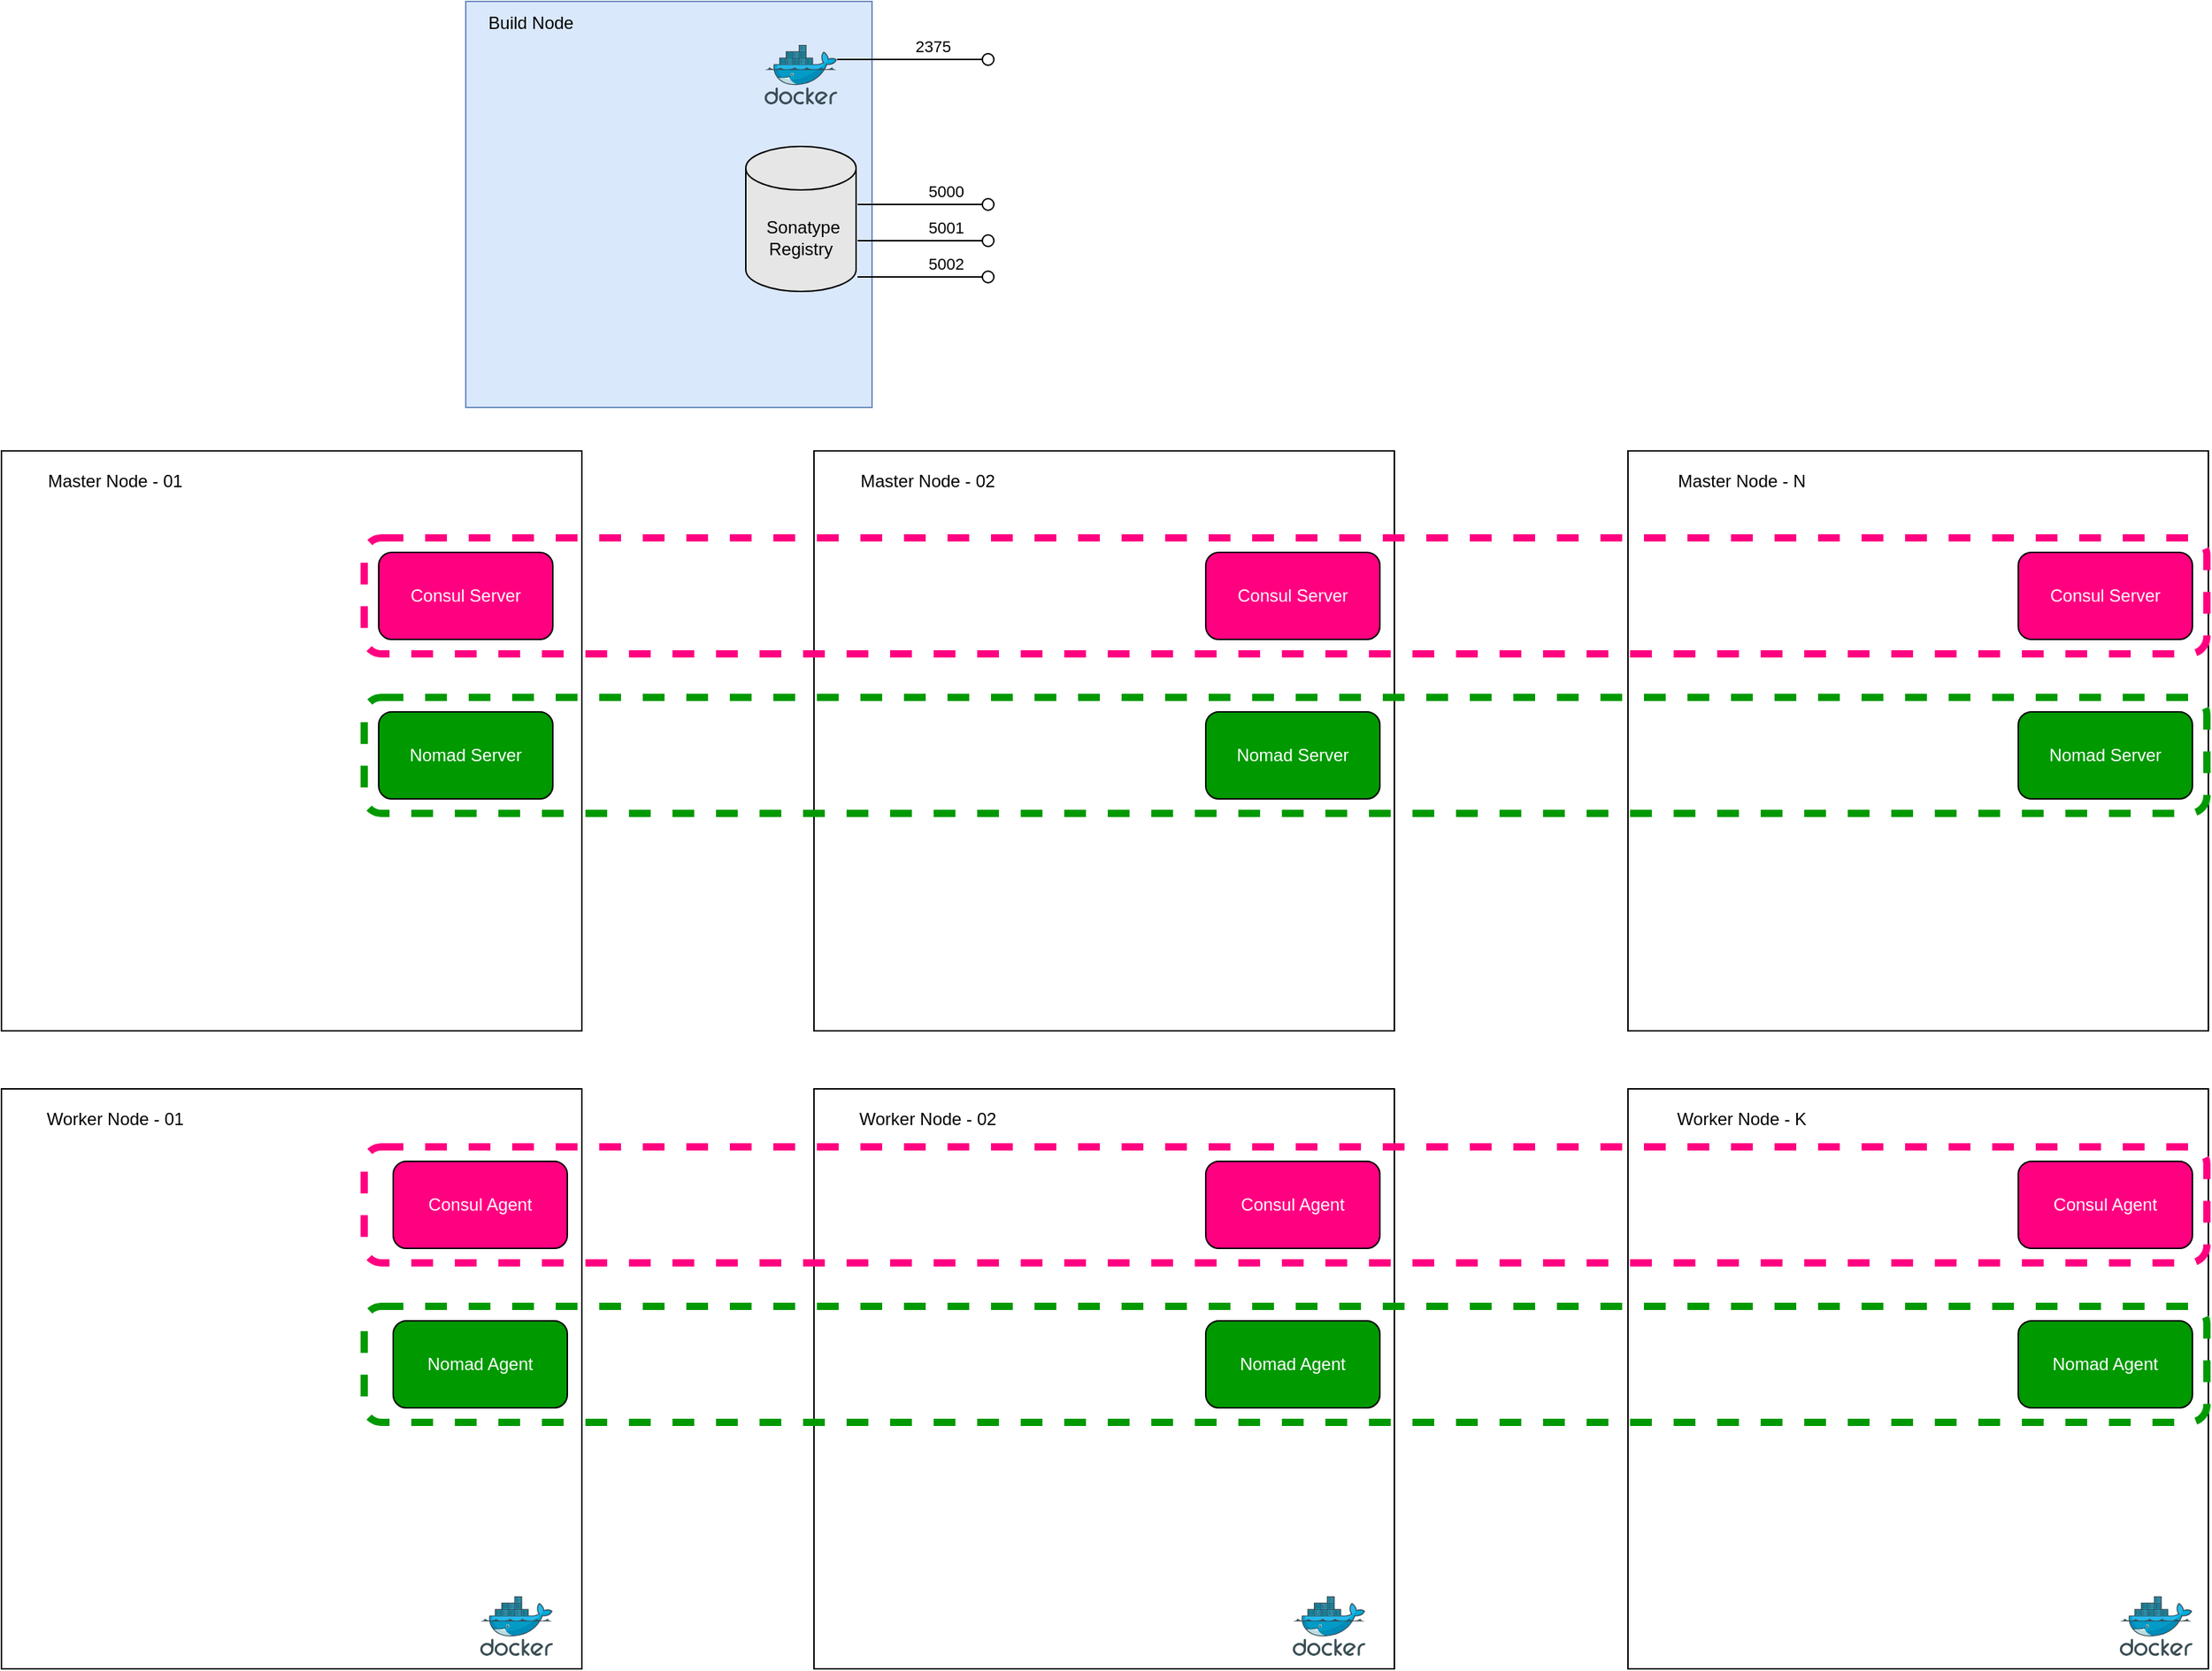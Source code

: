 <mxfile version="20.5.1" type="github">
  <diagram id="6FrJkTGqepBg1Tuwh8yL" name="Seite-1">
    <mxGraphModel dx="1758" dy="945" grid="1" gridSize="10" guides="1" tooltips="1" connect="1" arrows="1" fold="1" page="1" pageScale="1" pageWidth="827" pageHeight="1169" math="0" shadow="0">
      <root>
        <mxCell id="0" />
        <mxCell id="1" parent="0" />
        <mxCell id="x0Fxw4ORqw18cPwXKs9--8" value="" style="group;fillColor=#E6E6E6;" parent="1" vertex="1" connectable="0">
          <mxGeometry x="440" y="50" width="280" height="280" as="geometry" />
        </mxCell>
        <mxCell id="x0Fxw4ORqw18cPwXKs9--1" value="" style="whiteSpace=wrap;html=1;aspect=fixed;fillColor=#dae8fc;strokeColor=#6c8ebf;" parent="x0Fxw4ORqw18cPwXKs9--8" vertex="1">
          <mxGeometry width="280" height="280" as="geometry" />
        </mxCell>
        <mxCell id="x0Fxw4ORqw18cPwXKs9--7" value="Build Node" style="text;html=1;strokeColor=none;fillColor=none;align=center;verticalAlign=middle;whiteSpace=wrap;rounded=0;" parent="x0Fxw4ORqw18cPwXKs9--8" vertex="1">
          <mxGeometry width="90" height="30" as="geometry" />
        </mxCell>
        <mxCell id="Fz0lCOCFPgg_8n7OzY3J-1" value="" style="sketch=0;aspect=fixed;html=1;points=[];align=center;image;fontSize=12;image=img/lib/mscae/Docker.svg;labelPosition=center;verticalLabelPosition=top;verticalAlign=bottom;labelBackgroundColor=none;" vertex="1" parent="x0Fxw4ORqw18cPwXKs9--8">
          <mxGeometry x="206" y="30" width="50" height="41" as="geometry" />
        </mxCell>
        <mxCell id="Fz0lCOCFPgg_8n7OzY3J-4" value="&lt;span style=&quot;background-color: initial;&quot;&gt;&amp;nbsp;Sonatype Registry&lt;/span&gt;" style="shape=cylinder3;whiteSpace=wrap;html=1;boundedLbl=1;backgroundOutline=1;size=15;labelBackgroundColor=none;fontColor=none;fillColor=#E6E6E6;" vertex="1" parent="x0Fxw4ORqw18cPwXKs9--8">
          <mxGeometry x="193" y="100" width="76" height="100" as="geometry" />
        </mxCell>
        <mxCell id="x0Fxw4ORqw18cPwXKs9--10" value="" style="group" parent="1" vertex="1" connectable="0">
          <mxGeometry x="120" y="360" width="400" height="400" as="geometry" />
        </mxCell>
        <mxCell id="x0Fxw4ORqw18cPwXKs9--3" value="" style="whiteSpace=wrap;html=1;aspect=fixed;" parent="x0Fxw4ORqw18cPwXKs9--10" vertex="1">
          <mxGeometry width="400" height="400" as="geometry" />
        </mxCell>
        <mxCell id="x0Fxw4ORqw18cPwXKs9--9" value="Master Node - 01" style="text;html=1;strokeColor=none;fillColor=none;align=center;verticalAlign=middle;whiteSpace=wrap;rounded=0;" parent="x0Fxw4ORqw18cPwXKs9--10" vertex="1">
          <mxGeometry width="157.143" height="42.857" as="geometry" />
        </mxCell>
        <mxCell id="Fz0lCOCFPgg_8n7OzY3J-66" value="Consul Server" style="rounded=1;whiteSpace=wrap;html=1;labelBackgroundColor=none;fontColor=#FFFFFF;fillColor=#FF0080;" vertex="1" parent="x0Fxw4ORqw18cPwXKs9--10">
          <mxGeometry x="260" y="70" width="120" height="60" as="geometry" />
        </mxCell>
        <mxCell id="Fz0lCOCFPgg_8n7OzY3J-85" value="Nomad Server" style="rounded=1;whiteSpace=wrap;html=1;labelBackgroundColor=none;fontColor=#FFFFFF;fillColor=#009900;" vertex="1" parent="x0Fxw4ORqw18cPwXKs9--10">
          <mxGeometry x="260" y="180" width="120" height="60" as="geometry" />
        </mxCell>
        <mxCell id="Fz0lCOCFPgg_8n7OzY3J-6" value="2375" style="html=1;verticalAlign=bottom;labelBackgroundColor=none;endArrow=oval;endFill=0;endSize=8;rounded=0;fontColor=none;align=left;" edge="1" parent="1">
          <mxGeometry width="160" relative="1" as="geometry">
            <mxPoint x="696" y="90" as="sourcePoint" />
            <mxPoint x="800" y="90" as="targetPoint" />
          </mxGeometry>
        </mxCell>
        <mxCell id="Fz0lCOCFPgg_8n7OzY3J-7" value="5000" style="html=1;verticalAlign=bottom;labelBackgroundColor=none;endArrow=oval;endFill=0;endSize=8;rounded=0;fontColor=none;align=left;" edge="1" parent="1">
          <mxGeometry x="0.048" width="160" relative="1" as="geometry">
            <mxPoint x="710" y="190" as="sourcePoint" />
            <mxPoint x="800" y="190" as="targetPoint" />
            <mxPoint as="offset" />
          </mxGeometry>
        </mxCell>
        <mxCell id="Fz0lCOCFPgg_8n7OzY3J-8" value="5001" style="html=1;verticalAlign=bottom;labelBackgroundColor=none;endArrow=oval;endFill=0;endSize=8;rounded=0;fontColor=none;align=left;" edge="1" parent="1">
          <mxGeometry x="0.048" width="160" relative="1" as="geometry">
            <mxPoint x="710" y="215" as="sourcePoint" />
            <mxPoint x="800" y="215" as="targetPoint" />
            <mxPoint as="offset" />
          </mxGeometry>
        </mxCell>
        <mxCell id="Fz0lCOCFPgg_8n7OzY3J-10" value="5002" style="html=1;verticalAlign=bottom;labelBackgroundColor=none;endArrow=oval;endFill=0;endSize=8;rounded=0;fontColor=none;align=left;" edge="1" parent="1">
          <mxGeometry x="0.048" width="160" relative="1" as="geometry">
            <mxPoint x="710" y="240" as="sourcePoint" />
            <mxPoint x="800" y="240" as="targetPoint" />
            <mxPoint as="offset" />
          </mxGeometry>
        </mxCell>
        <mxCell id="Fz0lCOCFPgg_8n7OzY3J-45" value="" style="group" vertex="1" connectable="0" parent="1">
          <mxGeometry x="120" y="800" width="400" height="400" as="geometry" />
        </mxCell>
        <mxCell id="Fz0lCOCFPgg_8n7OzY3J-46" value="" style="whiteSpace=wrap;html=1;aspect=fixed;" vertex="1" parent="Fz0lCOCFPgg_8n7OzY3J-45">
          <mxGeometry width="400" height="400" as="geometry" />
        </mxCell>
        <mxCell id="Fz0lCOCFPgg_8n7OzY3J-47" value="Worker Node - 01" style="text;html=1;strokeColor=none;fillColor=none;align=center;verticalAlign=middle;whiteSpace=wrap;rounded=0;" vertex="1" parent="Fz0lCOCFPgg_8n7OzY3J-45">
          <mxGeometry width="157.143" height="42.857" as="geometry" />
        </mxCell>
        <mxCell id="Fz0lCOCFPgg_8n7OzY3J-60" value="" style="sketch=0;aspect=fixed;html=1;points=[];align=center;image;fontSize=12;image=img/lib/mscae/Docker.svg;labelPosition=center;verticalLabelPosition=top;verticalAlign=bottom;labelBackgroundColor=none;" vertex="1" parent="Fz0lCOCFPgg_8n7OzY3J-45">
          <mxGeometry x="330" y="350" width="50" height="41" as="geometry" />
        </mxCell>
        <mxCell id="Fz0lCOCFPgg_8n7OzY3J-77" value="Consul Agent" style="rounded=1;whiteSpace=wrap;html=1;labelBackgroundColor=none;fontColor=#FFFFFF;fillColor=#FF0080;" vertex="1" parent="Fz0lCOCFPgg_8n7OzY3J-45">
          <mxGeometry x="270" y="50" width="120" height="60" as="geometry" />
        </mxCell>
        <mxCell id="Fz0lCOCFPgg_8n7OzY3J-88" value="Nomad Agent" style="rounded=1;whiteSpace=wrap;html=1;labelBackgroundColor=none;fontColor=#FFFFFF;fillColor=#009900;" vertex="1" parent="Fz0lCOCFPgg_8n7OzY3J-45">
          <mxGeometry x="270" y="160" width="120" height="60" as="geometry" />
        </mxCell>
        <mxCell id="Fz0lCOCFPgg_8n7OzY3J-48" value="" style="group" vertex="1" connectable="0" parent="1">
          <mxGeometry x="680" y="360" width="400" height="430" as="geometry" />
        </mxCell>
        <mxCell id="Fz0lCOCFPgg_8n7OzY3J-49" value="" style="whiteSpace=wrap;html=1;aspect=fixed;" vertex="1" parent="Fz0lCOCFPgg_8n7OzY3J-48">
          <mxGeometry width="400" height="400" as="geometry" />
        </mxCell>
        <mxCell id="Fz0lCOCFPgg_8n7OzY3J-50" value="Master Node - 02" style="text;html=1;strokeColor=none;fillColor=none;align=center;verticalAlign=middle;whiteSpace=wrap;rounded=0;" vertex="1" parent="Fz0lCOCFPgg_8n7OzY3J-48">
          <mxGeometry width="157.143" height="42.857" as="geometry" />
        </mxCell>
        <mxCell id="Fz0lCOCFPgg_8n7OzY3J-67" value="Consul Server" style="rounded=1;whiteSpace=wrap;html=1;labelBackgroundColor=none;fontColor=#FFFFFF;fillColor=#FF0080;" vertex="1" parent="Fz0lCOCFPgg_8n7OzY3J-48">
          <mxGeometry x="270" y="70" width="120" height="60" as="geometry" />
        </mxCell>
        <mxCell id="Fz0lCOCFPgg_8n7OzY3J-86" value="Nomad Server" style="rounded=1;whiteSpace=wrap;html=1;labelBackgroundColor=none;fontColor=#FFFFFF;fillColor=#009900;" vertex="1" parent="Fz0lCOCFPgg_8n7OzY3J-48">
          <mxGeometry x="270" y="180" width="120" height="60" as="geometry" />
        </mxCell>
        <mxCell id="Fz0lCOCFPgg_8n7OzY3J-51" value="" style="group" vertex="1" connectable="0" parent="1">
          <mxGeometry x="1241" y="360" width="400" height="400" as="geometry" />
        </mxCell>
        <mxCell id="Fz0lCOCFPgg_8n7OzY3J-52" value="" style="whiteSpace=wrap;html=1;aspect=fixed;" vertex="1" parent="Fz0lCOCFPgg_8n7OzY3J-51">
          <mxGeometry width="400" height="400" as="geometry" />
        </mxCell>
        <mxCell id="Fz0lCOCFPgg_8n7OzY3J-53" value="Master Node - N" style="text;html=1;strokeColor=none;fillColor=none;align=center;verticalAlign=middle;whiteSpace=wrap;rounded=0;" vertex="1" parent="Fz0lCOCFPgg_8n7OzY3J-51">
          <mxGeometry width="157.143" height="42.857" as="geometry" />
        </mxCell>
        <mxCell id="Fz0lCOCFPgg_8n7OzY3J-68" value="Consul Server" style="rounded=1;whiteSpace=wrap;html=1;labelBackgroundColor=none;fontColor=#FFFFFF;fillColor=#FF0080;" vertex="1" parent="Fz0lCOCFPgg_8n7OzY3J-51">
          <mxGeometry x="269" y="70" width="120" height="60" as="geometry" />
        </mxCell>
        <mxCell id="Fz0lCOCFPgg_8n7OzY3J-87" value="Nomad Server" style="rounded=1;whiteSpace=wrap;html=1;labelBackgroundColor=none;fontColor=#FFFFFF;fillColor=#009900;" vertex="1" parent="Fz0lCOCFPgg_8n7OzY3J-51">
          <mxGeometry x="269" y="180" width="120" height="60" as="geometry" />
        </mxCell>
        <mxCell id="Fz0lCOCFPgg_8n7OzY3J-54" value="" style="group" vertex="1" connectable="0" parent="1">
          <mxGeometry x="680" y="800" width="400" height="400" as="geometry" />
        </mxCell>
        <mxCell id="Fz0lCOCFPgg_8n7OzY3J-55" value="" style="whiteSpace=wrap;html=1;aspect=fixed;" vertex="1" parent="Fz0lCOCFPgg_8n7OzY3J-54">
          <mxGeometry width="400" height="400" as="geometry" />
        </mxCell>
        <mxCell id="Fz0lCOCFPgg_8n7OzY3J-56" value="Worker Node - 02" style="text;html=1;strokeColor=none;fillColor=none;align=center;verticalAlign=middle;whiteSpace=wrap;rounded=0;" vertex="1" parent="Fz0lCOCFPgg_8n7OzY3J-54">
          <mxGeometry width="157.143" height="42.857" as="geometry" />
        </mxCell>
        <mxCell id="Fz0lCOCFPgg_8n7OzY3J-61" value="" style="sketch=0;aspect=fixed;html=1;points=[];align=center;image;fontSize=12;image=img/lib/mscae/Docker.svg;labelPosition=center;verticalLabelPosition=top;verticalAlign=bottom;labelBackgroundColor=none;" vertex="1" parent="Fz0lCOCFPgg_8n7OzY3J-54">
          <mxGeometry x="330" y="350" width="50" height="41" as="geometry" />
        </mxCell>
        <mxCell id="Fz0lCOCFPgg_8n7OzY3J-84" value="Consul Agent" style="rounded=1;whiteSpace=wrap;html=1;labelBackgroundColor=none;fontColor=#FFFFFF;fillColor=#FF0080;" vertex="1" parent="Fz0lCOCFPgg_8n7OzY3J-54">
          <mxGeometry x="270" y="50" width="120" height="60" as="geometry" />
        </mxCell>
        <mxCell id="Fz0lCOCFPgg_8n7OzY3J-101" value="Nomad Agent" style="rounded=1;whiteSpace=wrap;html=1;labelBackgroundColor=none;fontColor=#FFFFFF;fillColor=#009900;" vertex="1" parent="Fz0lCOCFPgg_8n7OzY3J-54">
          <mxGeometry x="270" y="160" width="120" height="60" as="geometry" />
        </mxCell>
        <mxCell id="Fz0lCOCFPgg_8n7OzY3J-57" value="" style="group" vertex="1" connectable="0" parent="1">
          <mxGeometry x="1241" y="800" width="400" height="400" as="geometry" />
        </mxCell>
        <mxCell id="Fz0lCOCFPgg_8n7OzY3J-58" value="" style="whiteSpace=wrap;html=1;aspect=fixed;" vertex="1" parent="Fz0lCOCFPgg_8n7OzY3J-57">
          <mxGeometry width="400" height="400" as="geometry" />
        </mxCell>
        <mxCell id="Fz0lCOCFPgg_8n7OzY3J-59" value="Worker Node - K" style="text;html=1;strokeColor=none;fillColor=none;align=center;verticalAlign=middle;whiteSpace=wrap;rounded=0;" vertex="1" parent="Fz0lCOCFPgg_8n7OzY3J-57">
          <mxGeometry width="157.143" height="42.857" as="geometry" />
        </mxCell>
        <mxCell id="Fz0lCOCFPgg_8n7OzY3J-62" value="" style="sketch=0;aspect=fixed;html=1;points=[];align=center;image;fontSize=12;image=img/lib/mscae/Docker.svg;labelPosition=center;verticalLabelPosition=top;verticalAlign=bottom;labelBackgroundColor=none;" vertex="1" parent="Fz0lCOCFPgg_8n7OzY3J-57">
          <mxGeometry x="339" y="350" width="50" height="41" as="geometry" />
        </mxCell>
        <mxCell id="Fz0lCOCFPgg_8n7OzY3J-83" value="Consul Agent" style="rounded=1;whiteSpace=wrap;html=1;labelBackgroundColor=none;fontColor=#FFFFFF;fillColor=#FF0080;" vertex="1" parent="Fz0lCOCFPgg_8n7OzY3J-57">
          <mxGeometry x="269" y="50" width="120" height="60" as="geometry" />
        </mxCell>
        <mxCell id="Fz0lCOCFPgg_8n7OzY3J-102" value="Nomad Agent" style="rounded=1;whiteSpace=wrap;html=1;labelBackgroundColor=none;fontColor=#FFFFFF;fillColor=#009900;" vertex="1" parent="Fz0lCOCFPgg_8n7OzY3J-57">
          <mxGeometry x="269" y="160" width="120" height="60" as="geometry" />
        </mxCell>
        <mxCell id="Fz0lCOCFPgg_8n7OzY3J-104" value="" style="rounded=1;whiteSpace=wrap;html=1;labelBackgroundColor=none;fontColor=#FFFFFF;fillColor=none;strokeColor=#FF0080;dashed=1;strokeWidth=5;" vertex="1" parent="1">
          <mxGeometry x="370" y="420" width="1270" height="80" as="geometry" />
        </mxCell>
        <mxCell id="Fz0lCOCFPgg_8n7OzY3J-105" value="" style="rounded=1;whiteSpace=wrap;html=1;labelBackgroundColor=none;fontColor=#FFFFFF;fillColor=none;strokeColor=#FF0080;dashed=1;strokeWidth=5;" vertex="1" parent="1">
          <mxGeometry x="370" y="840" width="1270" height="80" as="geometry" />
        </mxCell>
        <mxCell id="Fz0lCOCFPgg_8n7OzY3J-106" value="" style="rounded=1;whiteSpace=wrap;html=1;labelBackgroundColor=none;fontColor=#FFFFFF;fillColor=none;strokeColor=#009900;dashed=1;strokeWidth=5;" vertex="1" parent="1">
          <mxGeometry x="370" y="530" width="1270" height="80" as="geometry" />
        </mxCell>
        <mxCell id="Fz0lCOCFPgg_8n7OzY3J-110" value="" style="rounded=1;whiteSpace=wrap;html=1;labelBackgroundColor=none;fontColor=#FFFFFF;fillColor=none;strokeColor=#009900;dashed=1;strokeWidth=5;" vertex="1" parent="1">
          <mxGeometry x="370" y="950" width="1270" height="80" as="geometry" />
        </mxCell>
      </root>
    </mxGraphModel>
  </diagram>
</mxfile>
